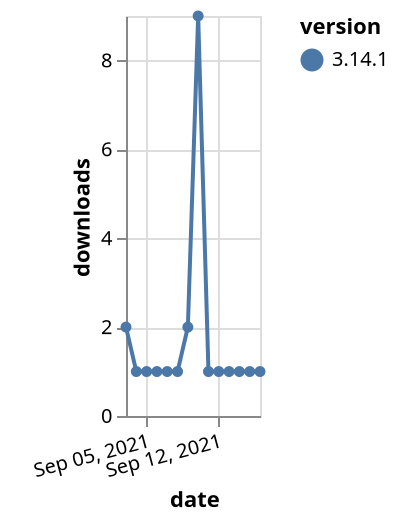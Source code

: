 {"$schema": "https://vega.github.io/schema/vega-lite/v5.json", "description": "A simple bar chart with embedded data.", "data": {"values": [{"date": "2021-09-03", "total": 614, "delta": 2, "version": "3.14.1"}, {"date": "2021-09-04", "total": 615, "delta": 1, "version": "3.14.1"}, {"date": "2021-09-05", "total": 616, "delta": 1, "version": "3.14.1"}, {"date": "2021-09-06", "total": 617, "delta": 1, "version": "3.14.1"}, {"date": "2021-09-07", "total": 618, "delta": 1, "version": "3.14.1"}, {"date": "2021-09-08", "total": 619, "delta": 1, "version": "3.14.1"}, {"date": "2021-09-09", "total": 621, "delta": 2, "version": "3.14.1"}, {"date": "2021-09-10", "total": 630, "delta": 9, "version": "3.14.1"}, {"date": "2021-09-11", "total": 631, "delta": 1, "version": "3.14.1"}, {"date": "2021-09-12", "total": 632, "delta": 1, "version": "3.14.1"}, {"date": "2021-09-13", "total": 633, "delta": 1, "version": "3.14.1"}, {"date": "2021-09-14", "total": 634, "delta": 1, "version": "3.14.1"}, {"date": "2021-09-15", "total": 635, "delta": 1, "version": "3.14.1"}, {"date": "2021-09-16", "total": 636, "delta": 1, "version": "3.14.1"}]}, "width": "container", "mark": {"type": "line", "point": {"filled": true}}, "encoding": {"x": {"field": "date", "type": "temporal", "timeUnit": "yearmonthdate", "title": "date", "axis": {"labelAngle": -15}}, "y": {"field": "delta", "type": "quantitative", "title": "downloads"}, "color": {"field": "version", "type": "nominal"}, "tooltip": {"field": "delta"}}}